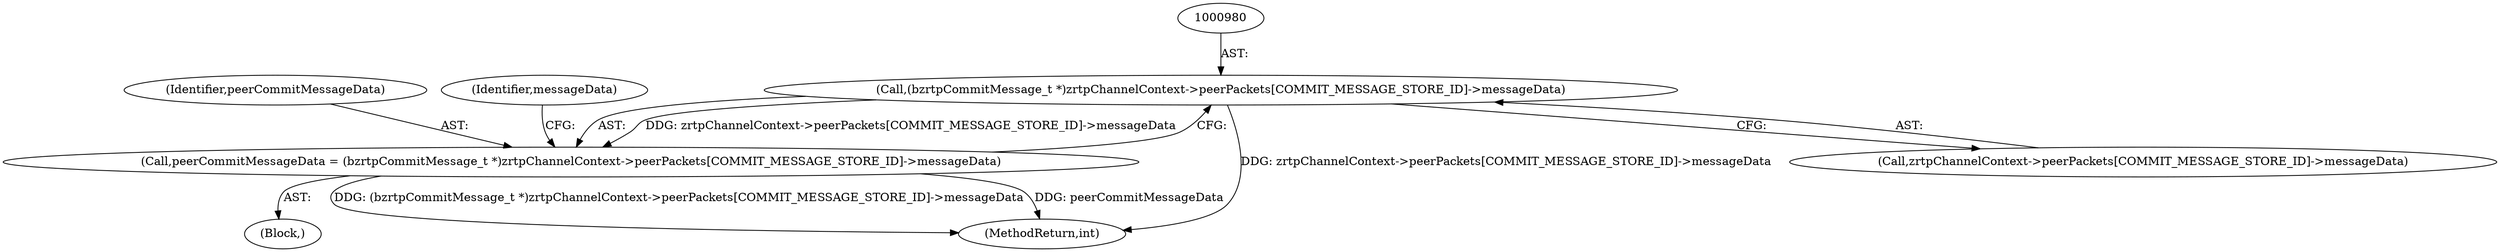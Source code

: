 digraph "0_bzrtp_bbb1e6e2f467ee4bd7b9a8c800e4f07343d7d99b@array" {
"1000979" [label="(Call,(bzrtpCommitMessage_t *)zrtpChannelContext->peerPackets[COMMIT_MESSAGE_STORE_ID]->messageData)"];
"1000977" [label="(Call,peerCommitMessageData = (bzrtpCommitMessage_t *)zrtpChannelContext->peerPackets[COMMIT_MESSAGE_STORE_ID]->messageData)"];
"1000977" [label="(Call,peerCommitMessageData = (bzrtpCommitMessage_t *)zrtpChannelContext->peerPackets[COMMIT_MESSAGE_STORE_ID]->messageData)"];
"1000978" [label="(Identifier,peerCommitMessageData)"];
"1000960" [label="(Block,)"];
"1001966" [label="(MethodReturn,int)"];
"1000981" [label="(Call,zrtpChannelContext->peerPackets[COMMIT_MESSAGE_STORE_ID]->messageData)"];
"1000990" [label="(Identifier,messageData)"];
"1000979" [label="(Call,(bzrtpCommitMessage_t *)zrtpChannelContext->peerPackets[COMMIT_MESSAGE_STORE_ID]->messageData)"];
"1000979" -> "1000977"  [label="AST: "];
"1000979" -> "1000981"  [label="CFG: "];
"1000980" -> "1000979"  [label="AST: "];
"1000981" -> "1000979"  [label="AST: "];
"1000977" -> "1000979"  [label="CFG: "];
"1000979" -> "1001966"  [label="DDG: zrtpChannelContext->peerPackets[COMMIT_MESSAGE_STORE_ID]->messageData"];
"1000979" -> "1000977"  [label="DDG: zrtpChannelContext->peerPackets[COMMIT_MESSAGE_STORE_ID]->messageData"];
"1000977" -> "1000960"  [label="AST: "];
"1000978" -> "1000977"  [label="AST: "];
"1000990" -> "1000977"  [label="CFG: "];
"1000977" -> "1001966"  [label="DDG: (bzrtpCommitMessage_t *)zrtpChannelContext->peerPackets[COMMIT_MESSAGE_STORE_ID]->messageData"];
"1000977" -> "1001966"  [label="DDG: peerCommitMessageData"];
}
